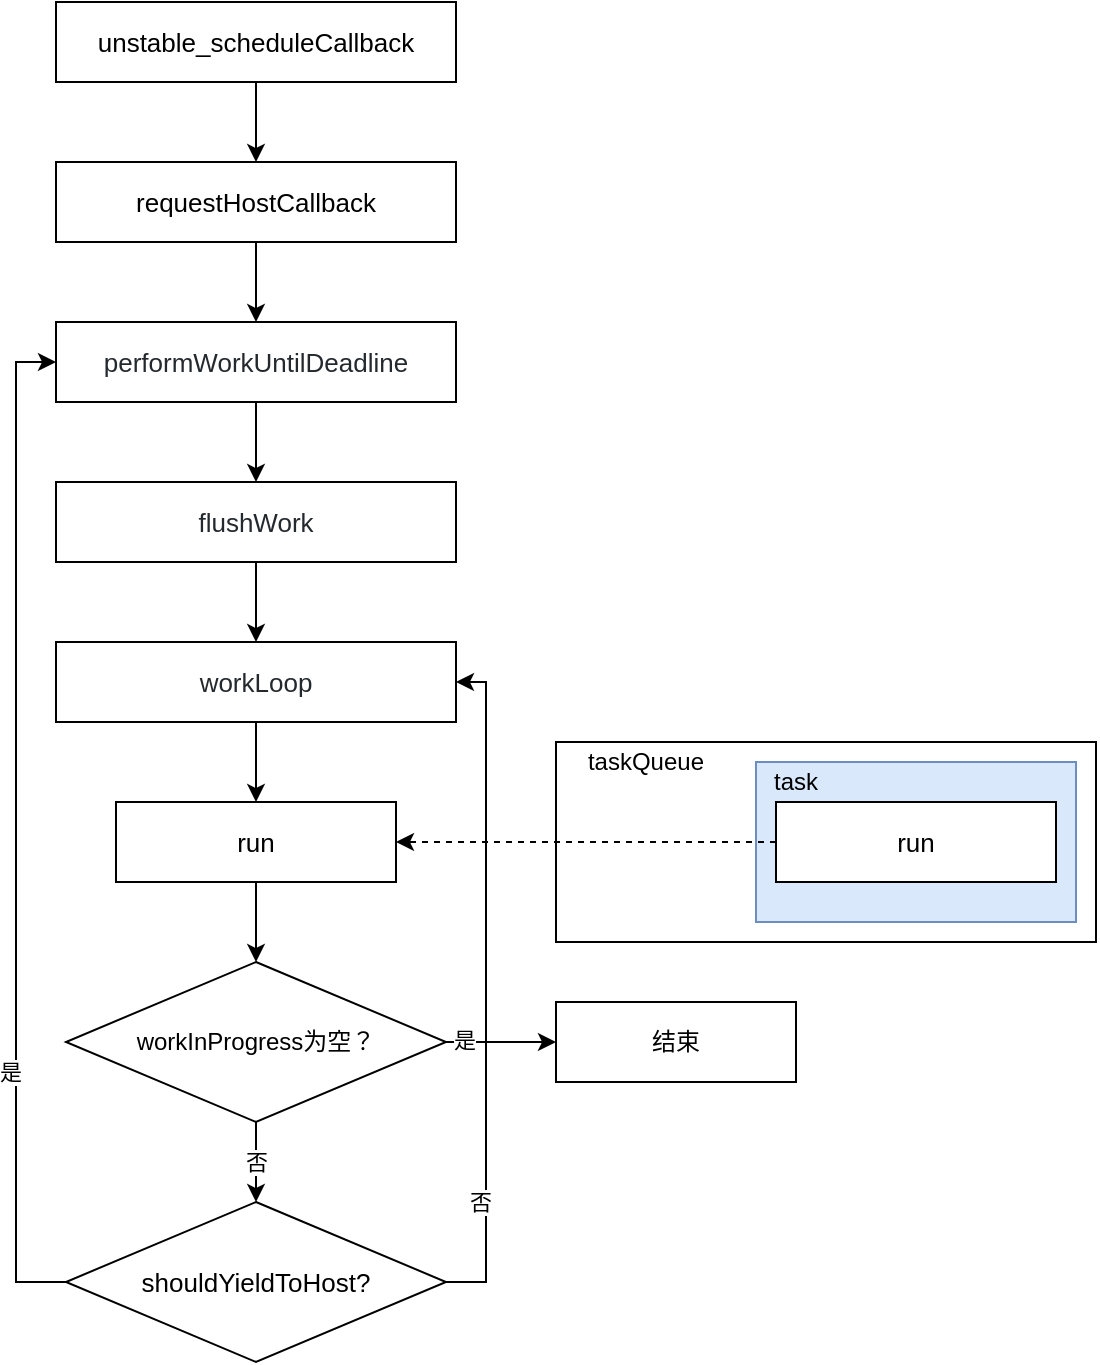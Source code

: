 <mxfile version="13.9.9" type="device"><diagram id="HzWJkHQP9cE7sbkQSEok" name="第 1 页"><mxGraphModel dx="1106" dy="830" grid="1" gridSize="10" guides="1" tooltips="1" connect="1" arrows="1" fold="1" page="1" pageScale="1" pageWidth="827" pageHeight="1169" math="0" shadow="0"><root><mxCell id="0"/><mxCell id="1" parent="0"/><mxCell id="UXWTTH7MLmzO-j2nCeoH-15" value="" style="rounded=0;whiteSpace=wrap;html=1;align=left;" vertex="1" parent="1"><mxGeometry x="430" y="790" width="270" height="100" as="geometry"/></mxCell><mxCell id="UXWTTH7MLmzO-j2nCeoH-16" value="&lt;p style=&quot;line-height: 0%&quot;&gt;&lt;br&gt;&lt;/p&gt;" style="rounded=0;whiteSpace=wrap;html=1;fillColor=#dae8fc;strokeColor=#6c8ebf;align=left;" vertex="1" parent="1"><mxGeometry x="530" y="800" width="160" height="80" as="geometry"/></mxCell><mxCell id="UXWTTH7MLmzO-j2nCeoH-3" value="" style="edgeStyle=orthogonalEdgeStyle;rounded=0;orthogonalLoop=1;jettySize=auto;html=1;" edge="1" parent="1" source="UXWTTH7MLmzO-j2nCeoH-1" target="UXWTTH7MLmzO-j2nCeoH-2"><mxGeometry relative="1" as="geometry"/></mxCell><mxCell id="UXWTTH7MLmzO-j2nCeoH-1" value="&lt;div style=&quot;background-color: rgb(255 , 255 , 255) ; font-size: 13px ; line-height: 20px&quot;&gt;unstable_scheduleCallback&lt;/div&gt;" style="rounded=0;whiteSpace=wrap;html=1;" vertex="1" parent="1"><mxGeometry x="180" y="420" width="200" height="40" as="geometry"/></mxCell><mxCell id="UXWTTH7MLmzO-j2nCeoH-5" value="" style="edgeStyle=orthogonalEdgeStyle;rounded=0;orthogonalLoop=1;jettySize=auto;html=1;" edge="1" parent="1" source="UXWTTH7MLmzO-j2nCeoH-2" target="UXWTTH7MLmzO-j2nCeoH-4"><mxGeometry relative="1" as="geometry"/></mxCell><mxCell id="UXWTTH7MLmzO-j2nCeoH-2" value="&lt;div style=&quot;background-color: rgb(255 , 255 , 255) ; font-size: 13px ; line-height: 20px&quot;&gt;&lt;div style=&quot;line-height: 20px&quot;&gt;requestHostCallback&lt;/div&gt;&lt;/div&gt;" style="rounded=0;whiteSpace=wrap;html=1;" vertex="1" parent="1"><mxGeometry x="180" y="500" width="200" height="40" as="geometry"/></mxCell><mxCell id="UXWTTH7MLmzO-j2nCeoH-12" value="" style="edgeStyle=orthogonalEdgeStyle;rounded=0;orthogonalLoop=1;jettySize=auto;html=1;" edge="1" parent="1" source="UXWTTH7MLmzO-j2nCeoH-4" target="UXWTTH7MLmzO-j2nCeoH-11"><mxGeometry relative="1" as="geometry"/></mxCell><mxCell id="UXWTTH7MLmzO-j2nCeoH-4" value="&lt;div style=&quot;background-color: rgb(255 , 255 , 255) ; font-size: 13px ; line-height: 20px&quot;&gt;&lt;div style=&quot;line-height: 20px&quot;&gt;&lt;div style=&quot;color: rgb(36 , 41 , 46) ; line-height: 20px&quot;&gt;performWorkUntilDeadline&lt;/div&gt;&lt;/div&gt;&lt;/div&gt;" style="rounded=0;whiteSpace=wrap;html=1;" vertex="1" parent="1"><mxGeometry x="180" y="580" width="200" height="40" as="geometry"/></mxCell><mxCell id="UXWTTH7MLmzO-j2nCeoH-27" style="edgeStyle=orthogonalEdgeStyle;rounded=0;orthogonalLoop=1;jettySize=auto;html=1;exitX=0;exitY=0.5;exitDx=0;exitDy=0;dashed=1;entryX=1;entryY=0.5;entryDx=0;entryDy=0;" edge="1" parent="1" source="UXWTTH7MLmzO-j2nCeoH-6" target="UXWTTH7MLmzO-j2nCeoH-29"><mxGeometry relative="1" as="geometry"><mxPoint x="280" y="820" as="targetPoint"/></mxGeometry></mxCell><mxCell id="UXWTTH7MLmzO-j2nCeoH-6" value="&lt;div style=&quot;background-color: rgb(255 , 255 , 255) ; font-size: 13px ; line-height: 20px&quot;&gt;run&lt;/div&gt;" style="rounded=0;whiteSpace=wrap;html=1;" vertex="1" parent="1"><mxGeometry x="540" y="820" width="140" height="40" as="geometry"/></mxCell><mxCell id="UXWTTH7MLmzO-j2nCeoH-14" value="" style="edgeStyle=orthogonalEdgeStyle;rounded=0;orthogonalLoop=1;jettySize=auto;html=1;" edge="1" parent="1" source="UXWTTH7MLmzO-j2nCeoH-11" target="UXWTTH7MLmzO-j2nCeoH-13"><mxGeometry relative="1" as="geometry"/></mxCell><mxCell id="UXWTTH7MLmzO-j2nCeoH-11" value="&lt;div style=&quot;background-color: rgb(255 , 255 , 255) ; font-size: 13px ; line-height: 20px&quot;&gt;&lt;div style=&quot;line-height: 20px&quot;&gt;&lt;div style=&quot;color: rgb(36 , 41 , 46) ; line-height: 20px&quot;&gt;flushWork&lt;/div&gt;&lt;/div&gt;&lt;/div&gt;" style="rounded=0;whiteSpace=wrap;html=1;" vertex="1" parent="1"><mxGeometry x="180" y="660" width="200" height="40" as="geometry"/></mxCell><mxCell id="UXWTTH7MLmzO-j2nCeoH-30" style="edgeStyle=orthogonalEdgeStyle;rounded=0;orthogonalLoop=1;jettySize=auto;html=1;exitX=0.5;exitY=1;exitDx=0;exitDy=0;entryX=0.5;entryY=0;entryDx=0;entryDy=0;" edge="1" parent="1" source="UXWTTH7MLmzO-j2nCeoH-13" target="UXWTTH7MLmzO-j2nCeoH-29"><mxGeometry relative="1" as="geometry"/></mxCell><mxCell id="UXWTTH7MLmzO-j2nCeoH-13" value="&lt;div style=&quot;background-color: rgb(255 , 255 , 255) ; font-size: 13px ; line-height: 20px&quot;&gt;&lt;div style=&quot;line-height: 20px&quot;&gt;&lt;div style=&quot;color: rgb(36 , 41 , 46) ; line-height: 20px&quot;&gt;workLoop&lt;/div&gt;&lt;/div&gt;&lt;/div&gt;" style="rounded=0;whiteSpace=wrap;html=1;" vertex="1" parent="1"><mxGeometry x="180" y="740" width="200" height="40" as="geometry"/></mxCell><mxCell id="UXWTTH7MLmzO-j2nCeoH-18" value="task" style="text;html=1;strokeColor=none;fillColor=none;align=center;verticalAlign=middle;whiteSpace=wrap;rounded=0;" vertex="1" parent="1"><mxGeometry x="530" y="800" width="40" height="20" as="geometry"/></mxCell><mxCell id="UXWTTH7MLmzO-j2nCeoH-20" value="taskQueue" style="text;html=1;strokeColor=none;fillColor=none;align=center;verticalAlign=middle;whiteSpace=wrap;rounded=0;" vertex="1" parent="1"><mxGeometry x="430" y="790" width="90" height="20" as="geometry"/></mxCell><mxCell id="UXWTTH7MLmzO-j2nCeoH-22" style="edgeStyle=orthogonalEdgeStyle;rounded=0;orthogonalLoop=1;jettySize=auto;html=1;entryX=0;entryY=0.5;entryDx=0;entryDy=0;exitX=0;exitY=0.5;exitDx=0;exitDy=0;" edge="1" parent="1" source="UXWTTH7MLmzO-j2nCeoH-21" target="UXWTTH7MLmzO-j2nCeoH-4"><mxGeometry relative="1" as="geometry"><Array as="points"><mxPoint x="160" y="1060"/><mxPoint x="160" y="600"/></Array></mxGeometry></mxCell><mxCell id="UXWTTH7MLmzO-j2nCeoH-23" value="是" style="edgeLabel;html=1;align=center;verticalAlign=middle;resizable=0;points=[];" vertex="1" connectable="0" parent="UXWTTH7MLmzO-j2nCeoH-22"><mxGeometry x="-0.486" y="3" relative="1" as="geometry"><mxPoint as="offset"/></mxGeometry></mxCell><mxCell id="UXWTTH7MLmzO-j2nCeoH-25" style="edgeStyle=orthogonalEdgeStyle;rounded=0;orthogonalLoop=1;jettySize=auto;html=1;entryX=1;entryY=0.5;entryDx=0;entryDy=0;exitX=1;exitY=0.5;exitDx=0;exitDy=0;" edge="1" parent="1" source="UXWTTH7MLmzO-j2nCeoH-21" target="UXWTTH7MLmzO-j2nCeoH-13"><mxGeometry relative="1" as="geometry"/></mxCell><mxCell id="UXWTTH7MLmzO-j2nCeoH-26" value="否" style="edgeLabel;html=1;align=center;verticalAlign=middle;resizable=0;points=[];" vertex="1" connectable="0" parent="UXWTTH7MLmzO-j2nCeoH-25"><mxGeometry x="-0.234" y="3" relative="1" as="geometry"><mxPoint y="68" as="offset"/></mxGeometry></mxCell><mxCell id="UXWTTH7MLmzO-j2nCeoH-21" value="&lt;div style=&quot;background-color: rgb(255 , 255 , 255) ; font-size: 13px ; line-height: 20px&quot;&gt;shouldYieldToHost?&lt;/div&gt;" style="rhombus;whiteSpace=wrap;html=1;" vertex="1" parent="1"><mxGeometry x="185" y="1020" width="190" height="80" as="geometry"/></mxCell><mxCell id="UXWTTH7MLmzO-j2nCeoH-31" value="否" style="edgeStyle=orthogonalEdgeStyle;rounded=0;orthogonalLoop=1;jettySize=auto;html=1;entryX=0.5;entryY=0;entryDx=0;entryDy=0;exitX=0.5;exitY=1;exitDx=0;exitDy=0;" edge="1" parent="1" source="UXWTTH7MLmzO-j2nCeoH-43" target="UXWTTH7MLmzO-j2nCeoH-21"><mxGeometry relative="1" as="geometry"><mxPoint x="270" y="1010" as="sourcePoint"/></mxGeometry></mxCell><mxCell id="UXWTTH7MLmzO-j2nCeoH-44" style="edgeStyle=orthogonalEdgeStyle;rounded=0;orthogonalLoop=1;jettySize=auto;html=1;exitX=0.5;exitY=1;exitDx=0;exitDy=0;entryX=0.5;entryY=0;entryDx=0;entryDy=0;" edge="1" parent="1" source="UXWTTH7MLmzO-j2nCeoH-29" target="UXWTTH7MLmzO-j2nCeoH-43"><mxGeometry relative="1" as="geometry"/></mxCell><mxCell id="UXWTTH7MLmzO-j2nCeoH-29" value="&lt;div style=&quot;background-color: rgb(255 , 255 , 255) ; font-size: 13px ; line-height: 20px&quot;&gt;run&lt;/div&gt;" style="rounded=0;whiteSpace=wrap;html=1;" vertex="1" parent="1"><mxGeometry x="210" y="820" width="140" height="40" as="geometry"/></mxCell><mxCell id="UXWTTH7MLmzO-j2nCeoH-45" style="edgeStyle=orthogonalEdgeStyle;rounded=0;orthogonalLoop=1;jettySize=auto;html=1;exitX=1;exitY=0.5;exitDx=0;exitDy=0;entryX=0;entryY=0.5;entryDx=0;entryDy=0;" edge="1" parent="1" source="UXWTTH7MLmzO-j2nCeoH-43" target="UXWTTH7MLmzO-j2nCeoH-46"><mxGeometry relative="1" as="geometry"><mxPoint x="470" y="940" as="targetPoint"/></mxGeometry></mxCell><mxCell id="UXWTTH7MLmzO-j2nCeoH-47" value="是" style="edgeLabel;html=1;align=center;verticalAlign=middle;resizable=0;points=[];" vertex="1" connectable="0" parent="UXWTTH7MLmzO-j2nCeoH-45"><mxGeometry x="-0.673" y="1" relative="1" as="geometry"><mxPoint as="offset"/></mxGeometry></mxCell><mxCell id="UXWTTH7MLmzO-j2nCeoH-43" value="workInProgress为空？" style="rhombus;whiteSpace=wrap;html=1;" vertex="1" parent="1"><mxGeometry x="185" y="900" width="190" height="80" as="geometry"/></mxCell><mxCell id="UXWTTH7MLmzO-j2nCeoH-46" value="结束" style="rounded=0;whiteSpace=wrap;html=1;" vertex="1" parent="1"><mxGeometry x="430" y="920" width="120" height="40" as="geometry"/></mxCell></root></mxGraphModel></diagram></mxfile>